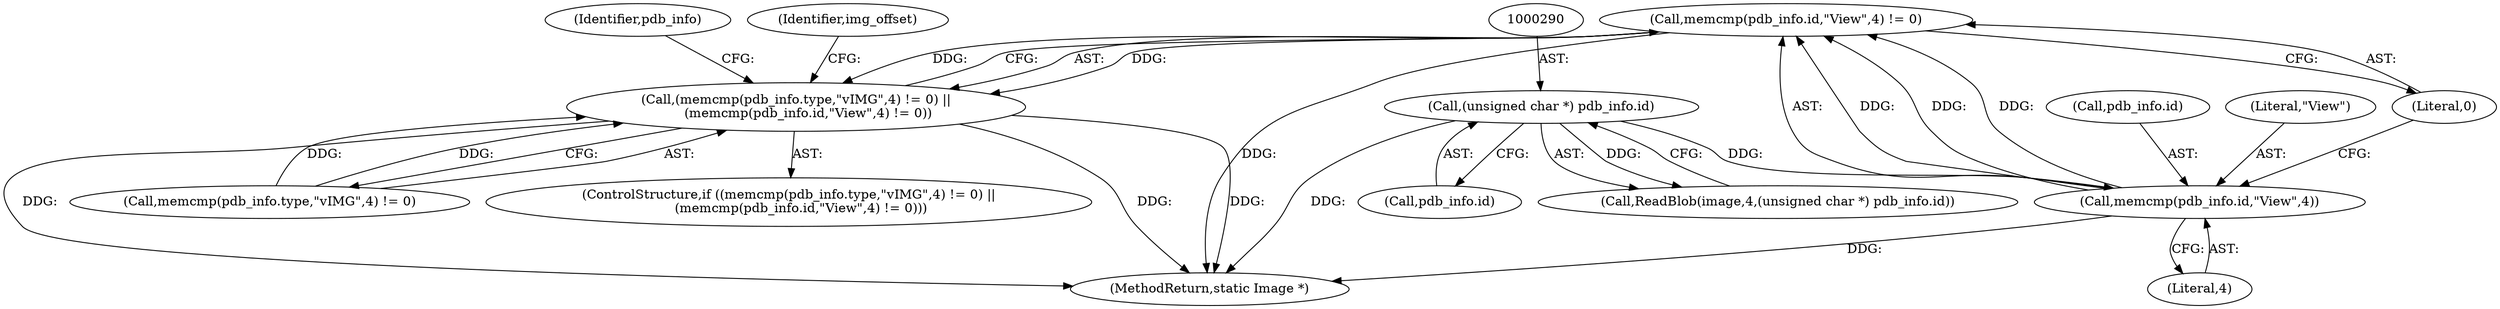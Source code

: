 digraph "0_ImageMagick_424d40ebfcde48bb872eba75179d3d73704fdf1f@API" {
"1000324" [label="(Call,memcmp(pdb_info.id,\"View\",4) != 0)"];
"1000325" [label="(Call,memcmp(pdb_info.id,\"View\",4))"];
"1000289" [label="(Call,(unsigned char *) pdb_info.id)"];
"1000315" [label="(Call,(memcmp(pdb_info.type,\"vIMG\",4) != 0) ||\n      (memcmp(pdb_info.id,\"View\",4) != 0))"];
"1000342" [label="(Identifier,img_offset)"];
"1000324" [label="(Call,memcmp(pdb_info.id,\"View\",4) != 0)"];
"1000291" [label="(Call,pdb_info.id)"];
"1000286" [label="(Call,ReadBlob(image,4,(unsigned char *) pdb_info.id))"];
"1000330" [label="(Literal,4)"];
"1000326" [label="(Call,pdb_info.id)"];
"1000325" [label="(Call,memcmp(pdb_info.id,\"View\",4))"];
"1000329" [label="(Literal,\"View\")"];
"1000316" [label="(Call,memcmp(pdb_info.type,\"vIMG\",4) != 0)"];
"1000331" [label="(Literal,0)"];
"1000335" [label="(Identifier,pdb_info)"];
"1000314" [label="(ControlStructure,if ((memcmp(pdb_info.type,\"vIMG\",4) != 0) ||\n      (memcmp(pdb_info.id,\"View\",4) != 0)))"];
"1000315" [label="(Call,(memcmp(pdb_info.type,\"vIMG\",4) != 0) ||\n      (memcmp(pdb_info.id,\"View\",4) != 0))"];
"1001285" [label="(MethodReturn,static Image *)"];
"1000289" [label="(Call,(unsigned char *) pdb_info.id)"];
"1000324" -> "1000315"  [label="AST: "];
"1000324" -> "1000331"  [label="CFG: "];
"1000325" -> "1000324"  [label="AST: "];
"1000331" -> "1000324"  [label="AST: "];
"1000315" -> "1000324"  [label="CFG: "];
"1000324" -> "1001285"  [label="DDG: "];
"1000324" -> "1000315"  [label="DDG: "];
"1000324" -> "1000315"  [label="DDG: "];
"1000325" -> "1000324"  [label="DDG: "];
"1000325" -> "1000324"  [label="DDG: "];
"1000325" -> "1000324"  [label="DDG: "];
"1000325" -> "1000330"  [label="CFG: "];
"1000326" -> "1000325"  [label="AST: "];
"1000329" -> "1000325"  [label="AST: "];
"1000330" -> "1000325"  [label="AST: "];
"1000331" -> "1000325"  [label="CFG: "];
"1000325" -> "1001285"  [label="DDG: "];
"1000289" -> "1000325"  [label="DDG: "];
"1000289" -> "1000286"  [label="AST: "];
"1000289" -> "1000291"  [label="CFG: "];
"1000290" -> "1000289"  [label="AST: "];
"1000291" -> "1000289"  [label="AST: "];
"1000286" -> "1000289"  [label="CFG: "];
"1000289" -> "1001285"  [label="DDG: "];
"1000289" -> "1000286"  [label="DDG: "];
"1000315" -> "1000314"  [label="AST: "];
"1000315" -> "1000316"  [label="CFG: "];
"1000316" -> "1000315"  [label="AST: "];
"1000335" -> "1000315"  [label="CFG: "];
"1000342" -> "1000315"  [label="CFG: "];
"1000315" -> "1001285"  [label="DDG: "];
"1000315" -> "1001285"  [label="DDG: "];
"1000315" -> "1001285"  [label="DDG: "];
"1000316" -> "1000315"  [label="DDG: "];
"1000316" -> "1000315"  [label="DDG: "];
}
